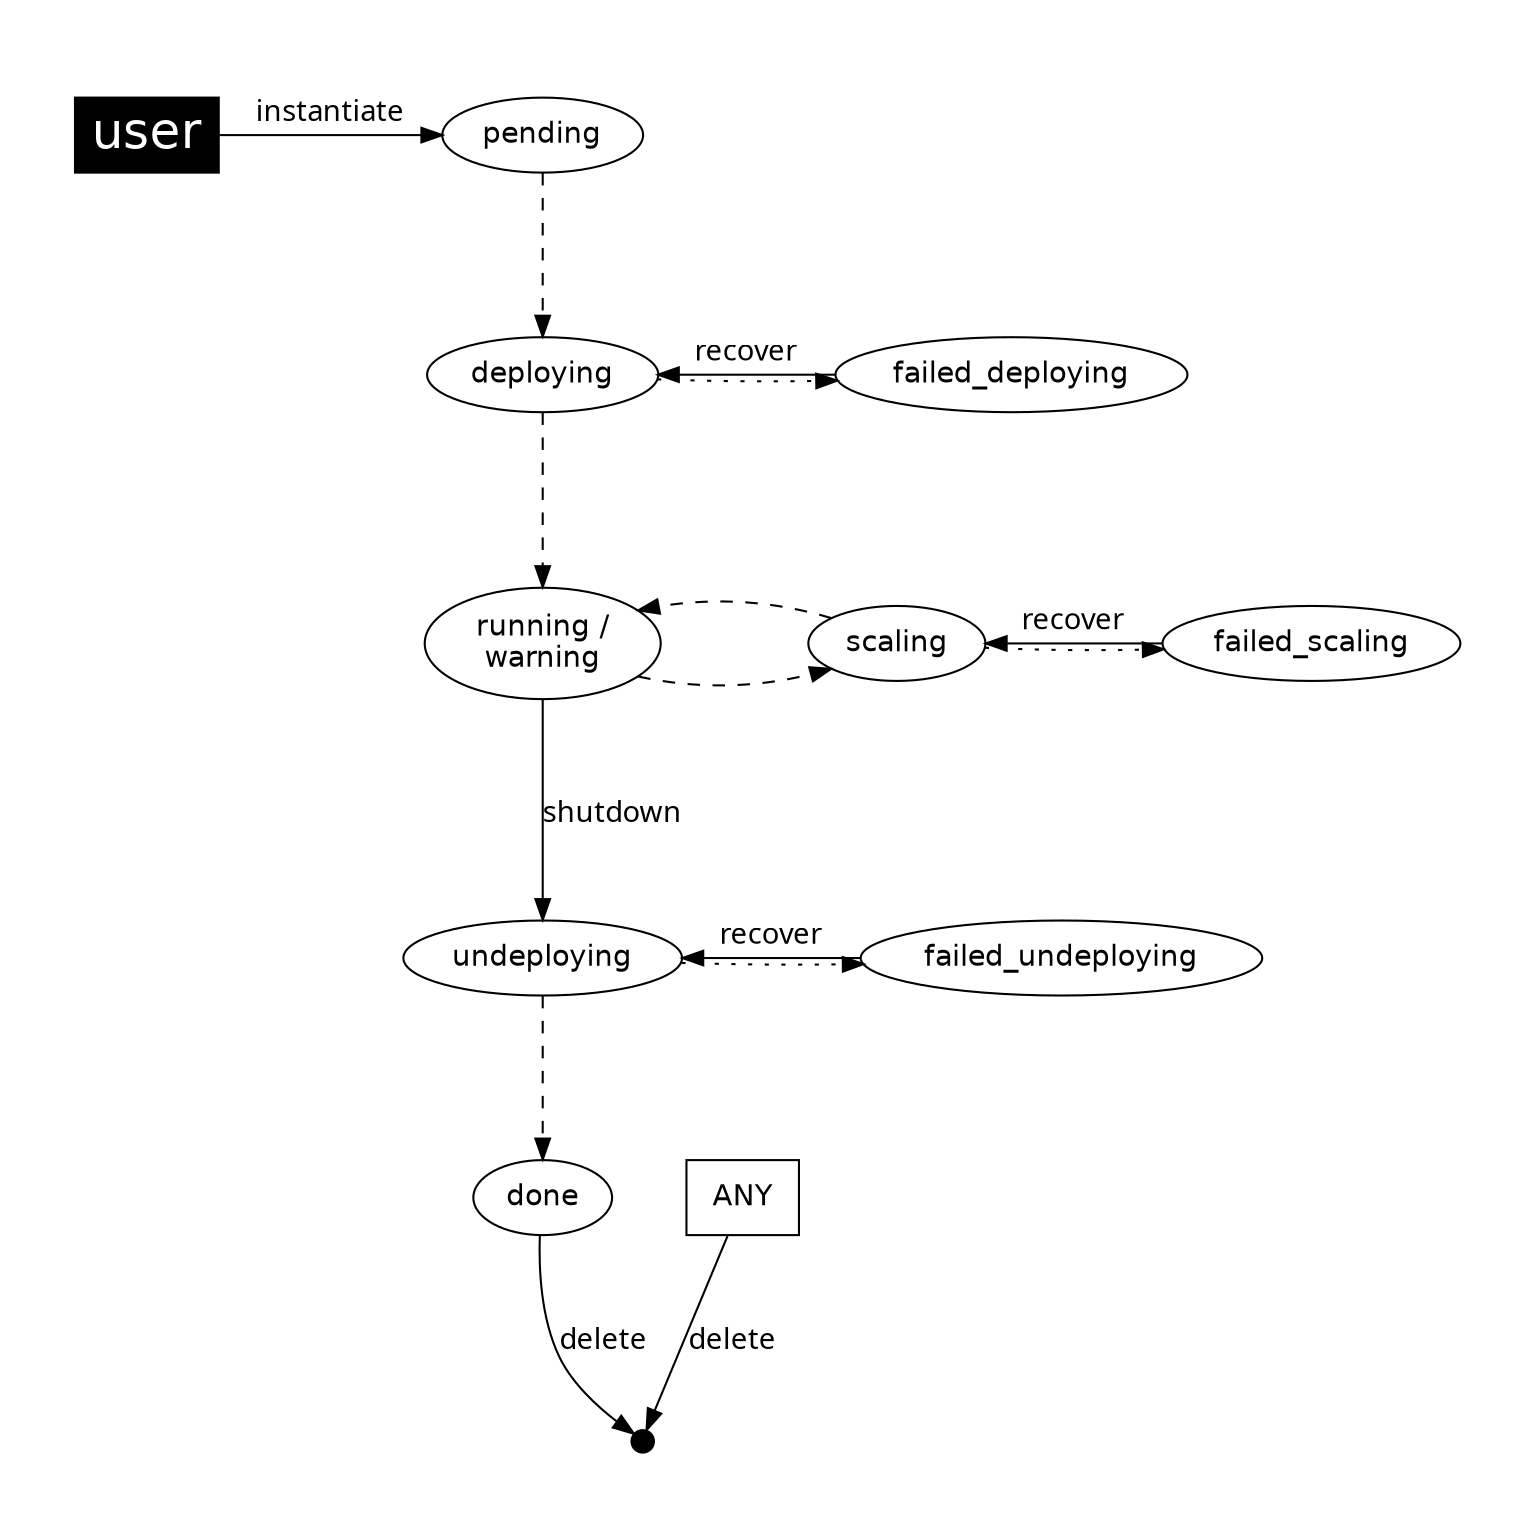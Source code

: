 

digraph AppFlow {
    graph [
        nodesep= 0.5,
        ratio=1,
        pad=0.5,
    ];

    node [fontname="Helvetica"];
    edge [fontname="Menlo"];
    
    user [
        fillcolor="black",
        style="filled", shape="box",
        fontcolor="white", fontsize= "24.0"];

    ANY [ shape="box" ];

    end [ width=0.15, height=0.15, shape=point ];

    running [ label="running /\nwarning"];

    subgraph { rank = min; user; pending}
    subgraph { rank = same; deploying; failed_deploying; color="white"}
    subgraph { rank = same; running; scaling; failed_scaling; color="white"}
    subgraph { rank = same; undeploying; failed_undeploying; color="white"}
//    subgraph { rank = same; done; end; color="white"}


    user -> pending [label="instantiate"];

    pending -> deploying [style="dashed"];
    deploying -> running [style="dashed"];
    running -> undeploying [label="shutdown"];
    undeploying -> done [style="dashed"];
    done -> end [label="delete"];


//    running -> warning [style="dotted"];
//    warning -> running [style="dotted"];

    running -> scaling [style="dashed"];
    scaling -> running [style="dashed"];

    failed_deploying -> deploying [label="recover"];
    deploying -> failed_deploying [style="dotted"];
    
    failed_undeploying -> undeploying [label="recover"];
    undeploying -> failed_undeploying [style="dotted"];

    failed_scaling -> scaling [label="recover"];
    scaling -> failed_scaling [style="dotted"];
    

    ANY -> end [label="delete"];
}

